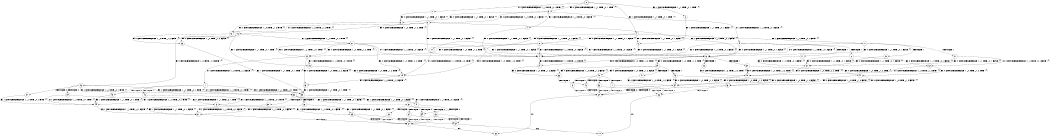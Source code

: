 digraph BCG {
size = "7, 10.5";
center = TRUE;
node [shape = circle];
0 [peripheries = 2];
0 -> 1 [label = "EX !0 !ATOMIC_EXCH_BRANCH (1, +1, TRUE, +0, 1, TRUE) !{}"];
0 -> 2 [label = "EX !1 !ATOMIC_EXCH_BRANCH (1, +1, TRUE, +0, 1, TRUE) !{}"];
0 -> 3 [label = "EX !0 !ATOMIC_EXCH_BRANCH (1, +1, TRUE, +0, 1, TRUE) !{}"];
0 -> 4 [label = "EX !1 !ATOMIC_EXCH_BRANCH (1, +1, TRUE, +0, 1, TRUE) !{}"];
1 -> 5 [label = "EX !0 !ATOMIC_EXCH_BRANCH (1, +1, TRUE, +0, 1, FALSE) !{}"];
2 -> 6 [label = "EX !1 !ATOMIC_EXCH_BRANCH (1, +1, TRUE, +0, 1, FALSE) !{}"];
3 -> 5 [label = "EX !0 !ATOMIC_EXCH_BRANCH (1, +1, TRUE, +0, 1, FALSE) !{}"];
3 -> 7 [label = "EX !1 !ATOMIC_EXCH_BRANCH (1, +1, TRUE, +0, 1, FALSE) !{}"];
3 -> 8 [label = "EX !0 !ATOMIC_EXCH_BRANCH (1, +1, TRUE, +0, 1, FALSE) !{}"];
3 -> 9 [label = "EX !1 !ATOMIC_EXCH_BRANCH (1, +1, TRUE, +0, 1, FALSE) !{}"];
4 -> 6 [label = "EX !1 !ATOMIC_EXCH_BRANCH (1, +1, TRUE, +0, 1, FALSE) !{}"];
4 -> 10 [label = "EX !0 !ATOMIC_EXCH_BRANCH (1, +1, TRUE, +0, 1, FALSE) !{}"];
4 -> 11 [label = "EX !1 !ATOMIC_EXCH_BRANCH (1, +1, TRUE, +0, 1, FALSE) !{}"];
4 -> 12 [label = "EX !0 !ATOMIC_EXCH_BRANCH (1, +1, TRUE, +0, 1, FALSE) !{}"];
5 -> 13 [label = "EX !0 !ATOMIC_EXCH_BRANCH (1, +0, TRUE, +1, 2, TRUE) !{}"];
6 -> 14 [label = "EX !0 !ATOMIC_EXCH_BRANCH (1, +1, TRUE, +0, 1, FALSE) !{}"];
7 -> 14 [label = "EX !0 !ATOMIC_EXCH_BRANCH (1, +1, TRUE, +0, 1, FALSE) !{}"];
8 -> 13 [label = "EX !0 !ATOMIC_EXCH_BRANCH (1, +0, TRUE, +1, 2, TRUE) !{}"];
8 -> 14 [label = "EX !1 !ATOMIC_EXCH_BRANCH (1, +1, TRUE, +0, 1, FALSE) !{}"];
8 -> 15 [label = "EX !0 !ATOMIC_EXCH_BRANCH (1, +0, TRUE, +1, 2, TRUE) !{}"];
8 -> 16 [label = "EX !1 !ATOMIC_EXCH_BRANCH (1, +1, TRUE, +0, 1, FALSE) !{}"];
9 -> 14 [label = "EX !0 !ATOMIC_EXCH_BRANCH (1, +1, TRUE, +0, 1, FALSE) !{}"];
9 -> 17 [label = "TERMINATE !1"];
9 -> 16 [label = "EX !0 !ATOMIC_EXCH_BRANCH (1, +1, TRUE, +0, 1, FALSE) !{}"];
9 -> 18 [label = "TERMINATE !1"];
10 -> 19 [label = "EX !0 !ATOMIC_EXCH_BRANCH (1, +0, TRUE, +1, 2, TRUE) !{}"];
11 -> 14 [label = "EX !0 !ATOMIC_EXCH_BRANCH (1, +1, TRUE, +0, 1, FALSE) !{}"];
11 -> 20 [label = "TERMINATE !1"];
11 -> 16 [label = "EX !0 !ATOMIC_EXCH_BRANCH (1, +1, TRUE, +0, 1, FALSE) !{}"];
11 -> 21 [label = "TERMINATE !1"];
12 -> 19 [label = "EX !0 !ATOMIC_EXCH_BRANCH (1, +0, TRUE, +1, 2, TRUE) !{}"];
12 -> 14 [label = "EX !1 !ATOMIC_EXCH_BRANCH (1, +1, TRUE, +0, 1, FALSE) !{}"];
12 -> 22 [label = "EX !0 !ATOMIC_EXCH_BRANCH (1, +0, TRUE, +1, 2, TRUE) !{}"];
12 -> 16 [label = "EX !1 !ATOMIC_EXCH_BRANCH (1, +1, TRUE, +0, 1, FALSE) !{}"];
13 -> 23 [label = "EX !0 !ATOMIC_EXCH_BRANCH (1, +0, TRUE, +1, 2, FALSE) !{}"];
14 -> 24 [label = "EX !0 !ATOMIC_EXCH_BRANCH (1, +0, TRUE, +1, 2, TRUE) !{}"];
15 -> 23 [label = "EX !0 !ATOMIC_EXCH_BRANCH (1, +0, TRUE, +1, 2, FALSE) !{}"];
15 -> 25 [label = "EX !1 !ATOMIC_EXCH_BRANCH (1, +1, TRUE, +0, 1, TRUE) !{}"];
15 -> 26 [label = "EX !0 !ATOMIC_EXCH_BRANCH (1, +0, TRUE, +1, 2, FALSE) !{}"];
15 -> 27 [label = "EX !1 !ATOMIC_EXCH_BRANCH (1, +1, TRUE, +0, 1, TRUE) !{}"];
16 -> 24 [label = "EX !0 !ATOMIC_EXCH_BRANCH (1, +0, TRUE, +1, 2, TRUE) !{}"];
16 -> 28 [label = "TERMINATE !1"];
16 -> 29 [label = "EX !0 !ATOMIC_EXCH_BRANCH (1, +0, TRUE, +1, 2, TRUE) !{}"];
16 -> 30 [label = "TERMINATE !1"];
17 -> 31 [label = "EX !0 !ATOMIC_EXCH_BRANCH (1, +1, TRUE, +0, 1, FALSE) !{}"];
18 -> 31 [label = "EX !0 !ATOMIC_EXCH_BRANCH (1, +1, TRUE, +0, 1, FALSE) !{}"];
18 -> 32 [label = "EX !0 !ATOMIC_EXCH_BRANCH (1, +1, TRUE, +0, 1, FALSE) !{}"];
19 -> 33 [label = "EX !0 !ATOMIC_EXCH_BRANCH (1, +0, TRUE, +1, 2, FALSE) !{}"];
20 -> 31 [label = "EX !0 !ATOMIC_EXCH_BRANCH (1, +1, TRUE, +0, 1, FALSE) !{}"];
21 -> 31 [label = "EX !0 !ATOMIC_EXCH_BRANCH (1, +1, TRUE, +0, 1, FALSE) !{}"];
21 -> 32 [label = "EX !0 !ATOMIC_EXCH_BRANCH (1, +1, TRUE, +0, 1, FALSE) !{}"];
22 -> 33 [label = "EX !0 !ATOMIC_EXCH_BRANCH (1, +0, TRUE, +1, 2, FALSE) !{}"];
22 -> 25 [label = "EX !1 !ATOMIC_EXCH_BRANCH (1, +1, TRUE, +0, 1, TRUE) !{}"];
22 -> 34 [label = "EX !0 !ATOMIC_EXCH_BRANCH (1, +0, TRUE, +1, 2, FALSE) !{}"];
22 -> 27 [label = "EX !1 !ATOMIC_EXCH_BRANCH (1, +1, TRUE, +0, 1, TRUE) !{}"];
23 -> 35 [label = "EX !1 !ATOMIC_EXCH_BRANCH (1, +1, TRUE, +0, 1, TRUE) !{}"];
24 -> 36 [label = "EX !0 !ATOMIC_EXCH_BRANCH (1, +0, TRUE, +1, 2, FALSE) !{}"];
25 -> 19 [label = "EX !0 !ATOMIC_EXCH_BRANCH (1, +0, TRUE, +1, 2, TRUE) !{}"];
26 -> 35 [label = "EX !1 !ATOMIC_EXCH_BRANCH (1, +1, TRUE, +0, 1, TRUE) !{}"];
26 -> 37 [label = "TERMINATE !0"];
26 -> 38 [label = "EX !1 !ATOMIC_EXCH_BRANCH (1, +1, TRUE, +0, 1, TRUE) !{}"];
26 -> 39 [label = "TERMINATE !0"];
27 -> 19 [label = "EX !0 !ATOMIC_EXCH_BRANCH (1, +0, TRUE, +1, 2, TRUE) !{}"];
27 -> 14 [label = "EX !1 !ATOMIC_EXCH_BRANCH (1, +1, TRUE, +0, 1, FALSE) !{}"];
27 -> 22 [label = "EX !0 !ATOMIC_EXCH_BRANCH (1, +0, TRUE, +1, 2, TRUE) !{}"];
27 -> 16 [label = "EX !1 !ATOMIC_EXCH_BRANCH (1, +1, TRUE, +0, 1, FALSE) !{}"];
28 -> 40 [label = "EX !0 !ATOMIC_EXCH_BRANCH (1, +0, TRUE, +1, 2, TRUE) !{}"];
29 -> 36 [label = "EX !0 !ATOMIC_EXCH_BRANCH (1, +0, TRUE, +1, 2, FALSE) !{}"];
29 -> 41 [label = "TERMINATE !1"];
29 -> 42 [label = "EX !0 !ATOMIC_EXCH_BRANCH (1, +0, TRUE, +1, 2, FALSE) !{}"];
29 -> 43 [label = "TERMINATE !1"];
30 -> 40 [label = "EX !0 !ATOMIC_EXCH_BRANCH (1, +0, TRUE, +1, 2, TRUE) !{}"];
30 -> 44 [label = "EX !0 !ATOMIC_EXCH_BRANCH (1, +0, TRUE, +1, 2, TRUE) !{}"];
31 -> 40 [label = "EX !0 !ATOMIC_EXCH_BRANCH (1, +0, TRUE, +1, 2, TRUE) !{}"];
32 -> 40 [label = "EX !0 !ATOMIC_EXCH_BRANCH (1, +0, TRUE, +1, 2, TRUE) !{}"];
32 -> 44 [label = "EX !0 !ATOMIC_EXCH_BRANCH (1, +0, TRUE, +1, 2, TRUE) !{}"];
33 -> 35 [label = "EX !1 !ATOMIC_EXCH_BRANCH (1, +1, TRUE, +0, 1, TRUE) !{}"];
34 -> 35 [label = "EX !1 !ATOMIC_EXCH_BRANCH (1, +1, TRUE, +0, 1, TRUE) !{}"];
34 -> 45 [label = "TERMINATE !0"];
34 -> 38 [label = "EX !1 !ATOMIC_EXCH_BRANCH (1, +1, TRUE, +0, 1, TRUE) !{}"];
34 -> 46 [label = "TERMINATE !0"];
35 -> 47 [label = "EX !1 !ATOMIC_EXCH_BRANCH (1, +1, TRUE, +0, 1, FALSE) !{}"];
36 -> 48 [label = "TERMINATE !0"];
37 -> 49 [label = "EX !1 !ATOMIC_EXCH_BRANCH (1, +1, TRUE, +0, 1, TRUE) !{}"];
38 -> 47 [label = "EX !1 !ATOMIC_EXCH_BRANCH (1, +1, TRUE, +0, 1, FALSE) !{}"];
38 -> 50 [label = "TERMINATE !0"];
38 -> 51 [label = "EX !1 !ATOMIC_EXCH_BRANCH (1, +1, TRUE, +0, 1, FALSE) !{}"];
38 -> 52 [label = "TERMINATE !0"];
39 -> 49 [label = "EX !1 !ATOMIC_EXCH_BRANCH (1, +1, TRUE, +0, 1, TRUE) !{}"];
39 -> 53 [label = "EX !1 !ATOMIC_EXCH_BRANCH (1, +1, TRUE, +0, 1, TRUE) !{}"];
40 -> 54 [label = "EX !0 !ATOMIC_EXCH_BRANCH (1, +0, TRUE, +1, 2, FALSE) !{}"];
41 -> 54 [label = "EX !0 !ATOMIC_EXCH_BRANCH (1, +0, TRUE, +1, 2, FALSE) !{}"];
42 -> 48 [label = "TERMINATE !0"];
42 -> 55 [label = "TERMINATE !1"];
42 -> 56 [label = "TERMINATE !0"];
42 -> 57 [label = "TERMINATE !1"];
43 -> 54 [label = "EX !0 !ATOMIC_EXCH_BRANCH (1, +0, TRUE, +1, 2, FALSE) !{}"];
43 -> 58 [label = "EX !0 !ATOMIC_EXCH_BRANCH (1, +0, TRUE, +1, 2, FALSE) !{}"];
44 -> 54 [label = "EX !0 !ATOMIC_EXCH_BRANCH (1, +0, TRUE, +1, 2, FALSE) !{}"];
44 -> 58 [label = "EX !0 !ATOMIC_EXCH_BRANCH (1, +0, TRUE, +1, 2, FALSE) !{}"];
45 -> 49 [label = "EX !1 !ATOMIC_EXCH_BRANCH (1, +1, TRUE, +0, 1, TRUE) !{}"];
46 -> 49 [label = "EX !1 !ATOMIC_EXCH_BRANCH (1, +1, TRUE, +0, 1, TRUE) !{}"];
46 -> 53 [label = "EX !1 !ATOMIC_EXCH_BRANCH (1, +1, TRUE, +0, 1, TRUE) !{}"];
47 -> 59 [label = "TERMINATE !0"];
48 -> 60 [label = "TERMINATE !1"];
49 -> 61 [label = "EX !1 !ATOMIC_EXCH_BRANCH (1, +1, TRUE, +0, 1, FALSE) !{}"];
50 -> 61 [label = "EX !1 !ATOMIC_EXCH_BRANCH (1, +1, TRUE, +0, 1, FALSE) !{}"];
51 -> 59 [label = "TERMINATE !0"];
51 -> 62 [label = "TERMINATE !1"];
51 -> 63 [label = "TERMINATE !0"];
51 -> 64 [label = "TERMINATE !1"];
52 -> 61 [label = "EX !1 !ATOMIC_EXCH_BRANCH (1, +1, TRUE, +0, 1, FALSE) !{}"];
52 -> 65 [label = "EX !1 !ATOMIC_EXCH_BRANCH (1, +1, TRUE, +0, 1, FALSE) !{}"];
53 -> 61 [label = "EX !1 !ATOMIC_EXCH_BRANCH (1, +1, TRUE, +0, 1, FALSE) !{}"];
53 -> 65 [label = "EX !1 !ATOMIC_EXCH_BRANCH (1, +1, TRUE, +0, 1, FALSE) !{}"];
54 -> 60 [label = "TERMINATE !0"];
55 -> 60 [label = "TERMINATE !0"];
56 -> 60 [label = "TERMINATE !1"];
56 -> 66 [label = "TERMINATE !1"];
57 -> 60 [label = "TERMINATE !0"];
57 -> 66 [label = "TERMINATE !0"];
58 -> 60 [label = "TERMINATE !0"];
58 -> 66 [label = "TERMINATE !0"];
59 -> 67 [label = "TERMINATE !1"];
60 -> 68 [label = "exit"];
61 -> 67 [label = "TERMINATE !1"];
62 -> 67 [label = "TERMINATE !0"];
63 -> 67 [label = "TERMINATE !1"];
63 -> 69 [label = "TERMINATE !1"];
64 -> 67 [label = "TERMINATE !0"];
64 -> 69 [label = "TERMINATE !0"];
65 -> 67 [label = "TERMINATE !1"];
65 -> 69 [label = "TERMINATE !1"];
66 -> 70 [label = "exit"];
67 -> 68 [label = "exit"];
69 -> 70 [label = "exit"];
}
